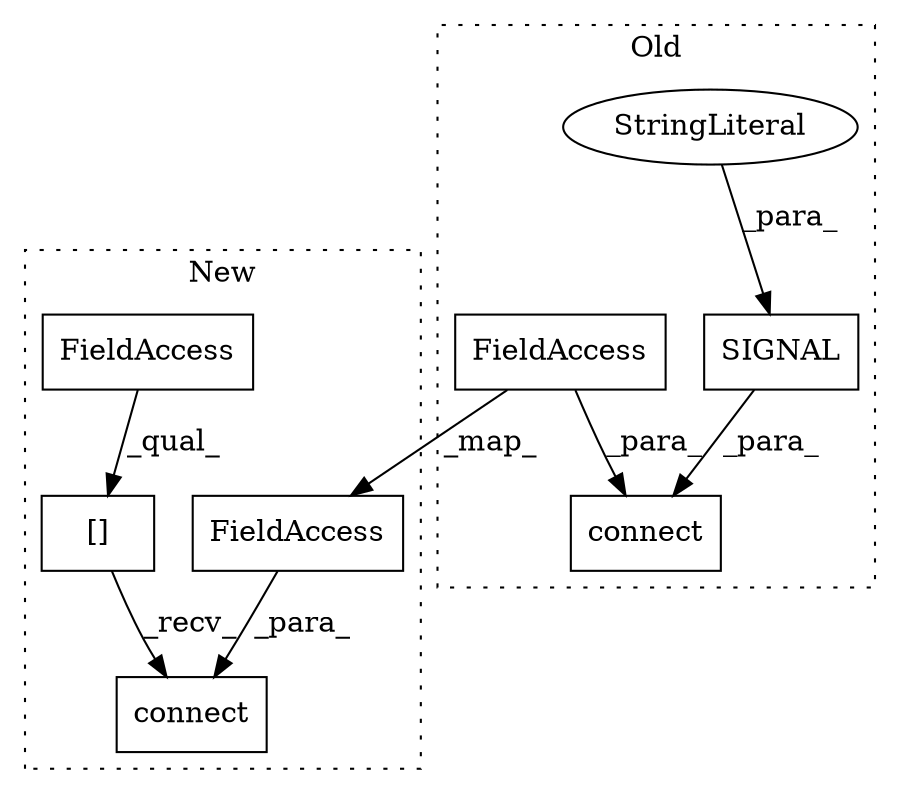 digraph G {
subgraph cluster0 {
1 [label="SIGNAL" a="32" s="90230,90256" l="7,1" shape="box"];
3 [label="StringLiteral" a="45" s="90237" l="19" shape="ellipse"];
4 [label="connect" a="32" s="90217,90272" l="8,1" shape="box"];
7 [label="FieldAccess" a="22" s="90258" l="14" shape="box"];
label = "Old";
style="dotted";
}
subgraph cluster1 {
2 [label="connect" a="32" s="78416,78438" l="8,1" shape="box"];
5 [label="[]" a="2" s="78393,78414" l="18,1" shape="box"];
6 [label="FieldAccess" a="22" s="78393" l="17" shape="box"];
8 [label="FieldAccess" a="22" s="78424" l="14" shape="box"];
label = "New";
style="dotted";
}
1 -> 4 [label="_para_"];
3 -> 1 [label="_para_"];
5 -> 2 [label="_recv_"];
6 -> 5 [label="_qual_"];
7 -> 8 [label="_map_"];
7 -> 4 [label="_para_"];
8 -> 2 [label="_para_"];
}